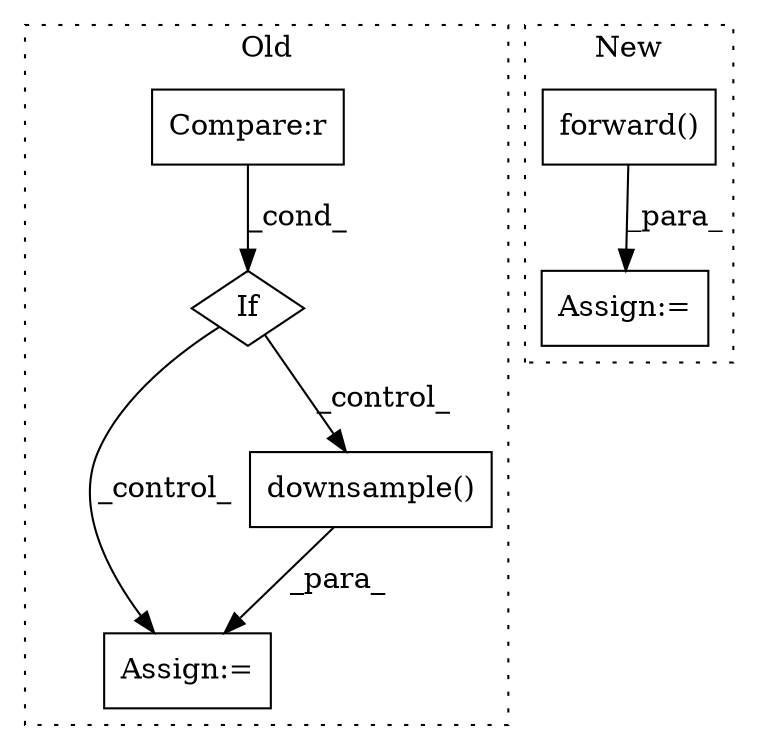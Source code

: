 digraph G {
subgraph cluster0 {
1 [label="If" a="96" s="1192,1222" l="3,14" shape="diamond"];
3 [label="Compare:r" a="40" s="1195" l="27" shape="box"];
4 [label="Assign:=" a="68" s="1244" l="3" shape="box"];
5 [label="downsample()" a="75" s="1247,1264" l="16,1" shape="box"];
label = "Old";
style="dotted";
}
subgraph cluster1 {
2 [label="forward()" a="75" s="5862,5881" l="18,1" shape="box"];
6 [label="Assign:=" a="68" s="6049" l="3" shape="box"];
label = "New";
style="dotted";
}
1 -> 4 [label="_control_"];
1 -> 5 [label="_control_"];
2 -> 6 [label="_para_"];
3 -> 1 [label="_cond_"];
5 -> 4 [label="_para_"];
}